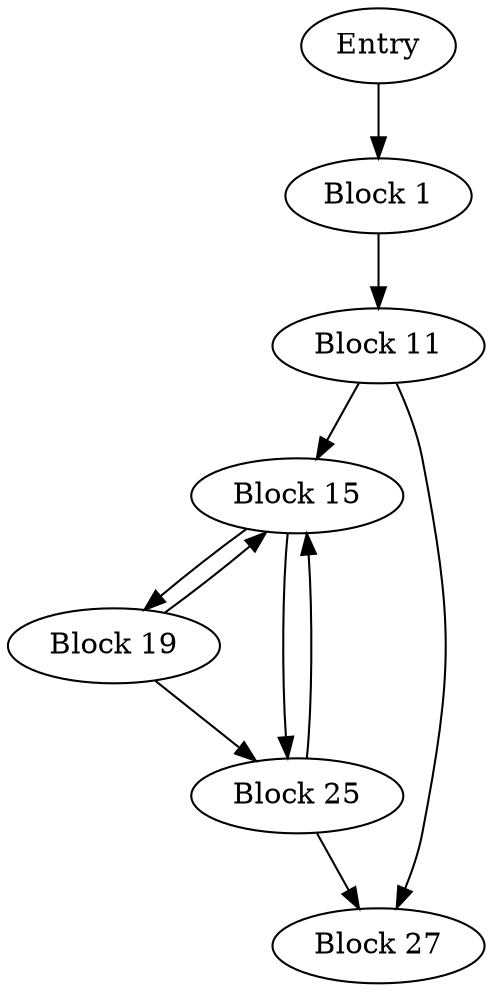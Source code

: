 digraph CFG {
    // Define nodes
    start [label="Entry"];
    block1 [label="Block 1"];
    block11 [label="Block 11"];
    block15 [label="Block 15"];
    block19 [label="Block 19"];
    block25 [label="Block 25"];
    block27 [label="Block 27"];
    
    // Define edges
    start -> block1;
    block1 -> block11;
    block11 -> block15;
    block11 -> block27;
    block15 -> block19;
    block15 -> block25;
    block19 -> block25;
    block19 -> block15;
    block25 -> block27;
    block25 -> block15;
}